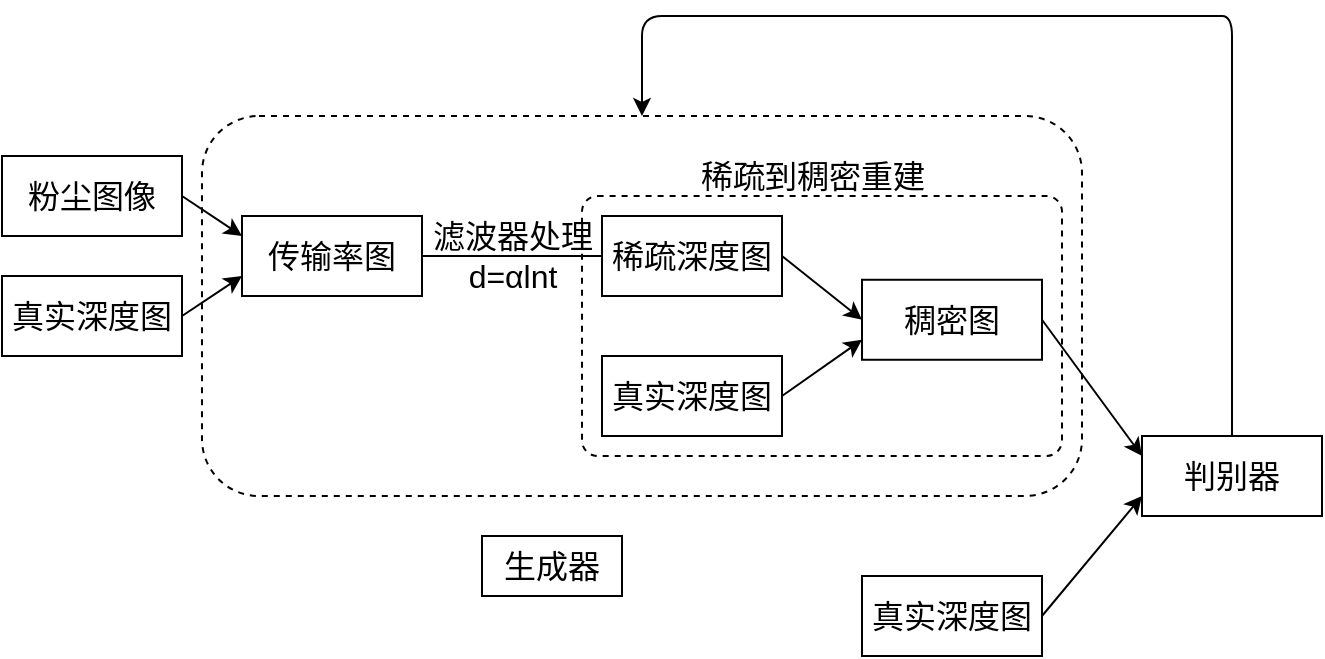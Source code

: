 <mxfile version="13.10.9" type="github">
  <diagram id="EDNP4TRclErGJKcpoNrt" name="Page-1">
    <mxGraphModel dx="1102" dy="526" grid="1" gridSize="10" guides="1" tooltips="1" connect="1" arrows="1" fold="1" page="1" pageScale="1" pageWidth="827" pageHeight="1169" math="0" shadow="0">
      <root>
        <mxCell id="0" />
        <mxCell id="1" parent="0" />
        <mxCell id="N1yeIKR3_3EKIIdeNCLN-16" value="" style="rounded=1;whiteSpace=wrap;html=1;fillColor=none;dashed=1;fontSize=16;" parent="1" vertex="1">
          <mxGeometry x="160" y="160" width="440" height="190" as="geometry" />
        </mxCell>
        <mxCell id="N1yeIKR3_3EKIIdeNCLN-11" value="" style="rounded=1;whiteSpace=wrap;html=1;fillColor=none;dashed=1;fontSize=16;arcSize=6;" parent="1" vertex="1">
          <mxGeometry x="350" y="200" width="240" height="130" as="geometry" />
        </mxCell>
        <mxCell id="2uqn8FmNdWkvi-zHf6Ng-1" value="生成器" style="rounded=0;whiteSpace=wrap;html=1;fillColor=none;fontSize=16;" parent="1" vertex="1">
          <mxGeometry x="300" y="370" width="70" height="30" as="geometry" />
        </mxCell>
        <mxCell id="2uqn8FmNdWkvi-zHf6Ng-3" value="粉尘图像" style="rounded=0;whiteSpace=wrap;html=1;fillColor=none;fontSize=16;" parent="1" vertex="1">
          <mxGeometry x="60" y="180" width="90" height="40" as="geometry" />
        </mxCell>
        <mxCell id="2uqn8FmNdWkvi-zHf6Ng-4" value="真实深度图" style="rounded=0;whiteSpace=wrap;html=1;fillColor=none;fontSize=16;" parent="1" vertex="1">
          <mxGeometry x="60" y="240" width="90" height="40" as="geometry" />
        </mxCell>
        <mxCell id="2uqn8FmNdWkvi-zHf6Ng-7" value="传输率图" style="rounded=0;whiteSpace=wrap;html=1;fillColor=none;fontSize=16;" parent="1" vertex="1">
          <mxGeometry x="180" y="210" width="90" height="40" as="geometry" />
        </mxCell>
        <mxCell id="2uqn8FmNdWkvi-zHf6Ng-8" value="" style="endArrow=none;html=1;exitX=1;exitY=0.5;exitDx=0;exitDy=0;fontSize=16;" parent="1" source="2uqn8FmNdWkvi-zHf6Ng-7" target="2uqn8FmNdWkvi-zHf6Ng-9" edge="1">
          <mxGeometry width="50" height="50" relative="1" as="geometry">
            <mxPoint x="390" y="330" as="sourcePoint" />
            <mxPoint x="440" y="280" as="targetPoint" />
          </mxGeometry>
        </mxCell>
        <mxCell id="2uqn8FmNdWkvi-zHf6Ng-9" value="稀疏深度图" style="rounded=0;whiteSpace=wrap;html=1;fillColor=none;fontSize=16;" parent="1" vertex="1">
          <mxGeometry x="360" y="210" width="90" height="40" as="geometry" />
        </mxCell>
        <mxCell id="6g4lXZgoCx9daB6ukYR2-5" value="" style="endArrow=classic;html=1;exitX=1;exitY=0.5;exitDx=0;exitDy=0;entryX=0;entryY=0.25;entryDx=0;entryDy=0;fontSize=16;" parent="1" source="2uqn8FmNdWkvi-zHf6Ng-3" target="2uqn8FmNdWkvi-zHf6Ng-7" edge="1">
          <mxGeometry width="50" height="50" relative="1" as="geometry">
            <mxPoint x="250" y="310" as="sourcePoint" />
            <mxPoint x="300" y="260" as="targetPoint" />
          </mxGeometry>
        </mxCell>
        <mxCell id="6g4lXZgoCx9daB6ukYR2-7" value="" style="endArrow=classic;html=1;exitX=1;exitY=0.5;exitDx=0;exitDy=0;entryX=0;entryY=0.75;entryDx=0;entryDy=0;fontSize=16;" parent="1" source="2uqn8FmNdWkvi-zHf6Ng-4" target="2uqn8FmNdWkvi-zHf6Ng-7" edge="1">
          <mxGeometry width="50" height="50" relative="1" as="geometry">
            <mxPoint x="390" y="240" as="sourcePoint" />
            <mxPoint x="440" y="190" as="targetPoint" />
          </mxGeometry>
        </mxCell>
        <mxCell id="6g4lXZgoCx9daB6ukYR2-8" value="滤波器处理" style="text;html=1;align=center;verticalAlign=middle;resizable=0;points=[];autosize=1;fontSize=16;" parent="1" vertex="1">
          <mxGeometry x="265" y="210" width="100" height="20" as="geometry" />
        </mxCell>
        <mxCell id="2uqn8FmNdWkvi-zHf6Ng-10" value="真实深度图" style="rounded=0;whiteSpace=wrap;html=1;fillColor=none;fontSize=16;" parent="1" vertex="1">
          <mxGeometry x="360" y="280" width="90" height="40" as="geometry" />
        </mxCell>
        <mxCell id="N1yeIKR3_3EKIIdeNCLN-1" value="" style="endArrow=classic;html=1;exitX=1;exitY=0.5;exitDx=0;exitDy=0;entryX=0;entryY=0.5;entryDx=0;entryDy=0;fontSize=16;" parent="1" source="2uqn8FmNdWkvi-zHf6Ng-9" target="N1yeIKR3_3EKIIdeNCLN-3" edge="1">
          <mxGeometry width="50" height="50" relative="1" as="geometry">
            <mxPoint x="390" y="330" as="sourcePoint" />
            <mxPoint x="490" y="230" as="targetPoint" />
          </mxGeometry>
        </mxCell>
        <mxCell id="N1yeIKR3_3EKIIdeNCLN-3" value="稠密图" style="rounded=0;whiteSpace=wrap;html=1;fillColor=none;fontSize=16;" parent="1" vertex="1">
          <mxGeometry x="490" y="241.88" width="90" height="40" as="geometry" />
        </mxCell>
        <mxCell id="N1yeIKR3_3EKIIdeNCLN-6" value="d=αlnt" style="text;html=1;align=center;verticalAlign=middle;resizable=0;points=[];autosize=1;fontSize=16;" parent="1" vertex="1">
          <mxGeometry x="285" y="230" width="60" height="20" as="geometry" />
        </mxCell>
        <mxCell id="N1yeIKR3_3EKIIdeNCLN-7" value="稀疏到稠密重建" style="text;html=1;align=center;verticalAlign=middle;resizable=0;points=[];autosize=1;fontSize=16;" parent="1" vertex="1">
          <mxGeometry x="400" y="180" width="130" height="20" as="geometry" />
        </mxCell>
        <mxCell id="N1yeIKR3_3EKIIdeNCLN-8" value="" style="endArrow=classic;html=1;exitX=1;exitY=0.5;exitDx=0;exitDy=0;entryX=0;entryY=0.75;entryDx=0;entryDy=0;fontSize=16;" parent="1" source="2uqn8FmNdWkvi-zHf6Ng-10" target="N1yeIKR3_3EKIIdeNCLN-3" edge="1">
          <mxGeometry width="50" height="50" relative="1" as="geometry">
            <mxPoint x="390" y="340" as="sourcePoint" />
            <mxPoint x="440" y="290" as="targetPoint" />
          </mxGeometry>
        </mxCell>
        <mxCell id="N1yeIKR3_3EKIIdeNCLN-12" value="真实深度图" style="rounded=0;whiteSpace=wrap;html=1;fillColor=none;fontSize=16;" parent="1" vertex="1">
          <mxGeometry x="490" y="390" width="90" height="40" as="geometry" />
        </mxCell>
        <mxCell id="N1yeIKR3_3EKIIdeNCLN-13" value="" style="endArrow=classic;html=1;exitX=1;exitY=0.5;exitDx=0;exitDy=0;entryX=0;entryY=0.25;entryDx=0;entryDy=0;fontSize=16;" parent="1" source="N1yeIKR3_3EKIIdeNCLN-3" target="N1yeIKR3_3EKIIdeNCLN-14" edge="1">
          <mxGeometry width="50" height="50" relative="1" as="geometry">
            <mxPoint x="390" y="340" as="sourcePoint" />
            <mxPoint x="630" y="340" as="targetPoint" />
          </mxGeometry>
        </mxCell>
        <mxCell id="N1yeIKR3_3EKIIdeNCLN-14" value="判别器" style="rounded=0;whiteSpace=wrap;html=1;fillColor=none;fontSize=16;" parent="1" vertex="1">
          <mxGeometry x="630" y="320" width="90" height="40" as="geometry" />
        </mxCell>
        <mxCell id="N1yeIKR3_3EKIIdeNCLN-15" value="" style="endArrow=classic;html=1;exitX=1;exitY=0.5;exitDx=0;exitDy=0;entryX=0;entryY=0.75;entryDx=0;entryDy=0;fontSize=16;" parent="1" source="N1yeIKR3_3EKIIdeNCLN-12" target="N1yeIKR3_3EKIIdeNCLN-14" edge="1">
          <mxGeometry width="50" height="50" relative="1" as="geometry">
            <mxPoint x="610" y="275" as="sourcePoint" />
            <mxPoint x="690" y="300" as="targetPoint" />
          </mxGeometry>
        </mxCell>
        <mxCell id="N1yeIKR3_3EKIIdeNCLN-19" value="" style="edgeStyle=segmentEdgeStyle;endArrow=classic;html=1;exitX=0.5;exitY=0;exitDx=0;exitDy=0;entryX=0.5;entryY=0;entryDx=0;entryDy=0;fontSize=16;" parent="1" source="N1yeIKR3_3EKIIdeNCLN-14" target="N1yeIKR3_3EKIIdeNCLN-16" edge="1">
          <mxGeometry width="50" height="50" relative="1" as="geometry">
            <mxPoint x="390" y="340" as="sourcePoint" />
            <mxPoint x="440" y="290" as="targetPoint" />
            <Array as="points">
              <mxPoint x="665" y="110" />
              <mxPoint x="340" y="110" />
            </Array>
          </mxGeometry>
        </mxCell>
      </root>
    </mxGraphModel>
  </diagram>
</mxfile>
